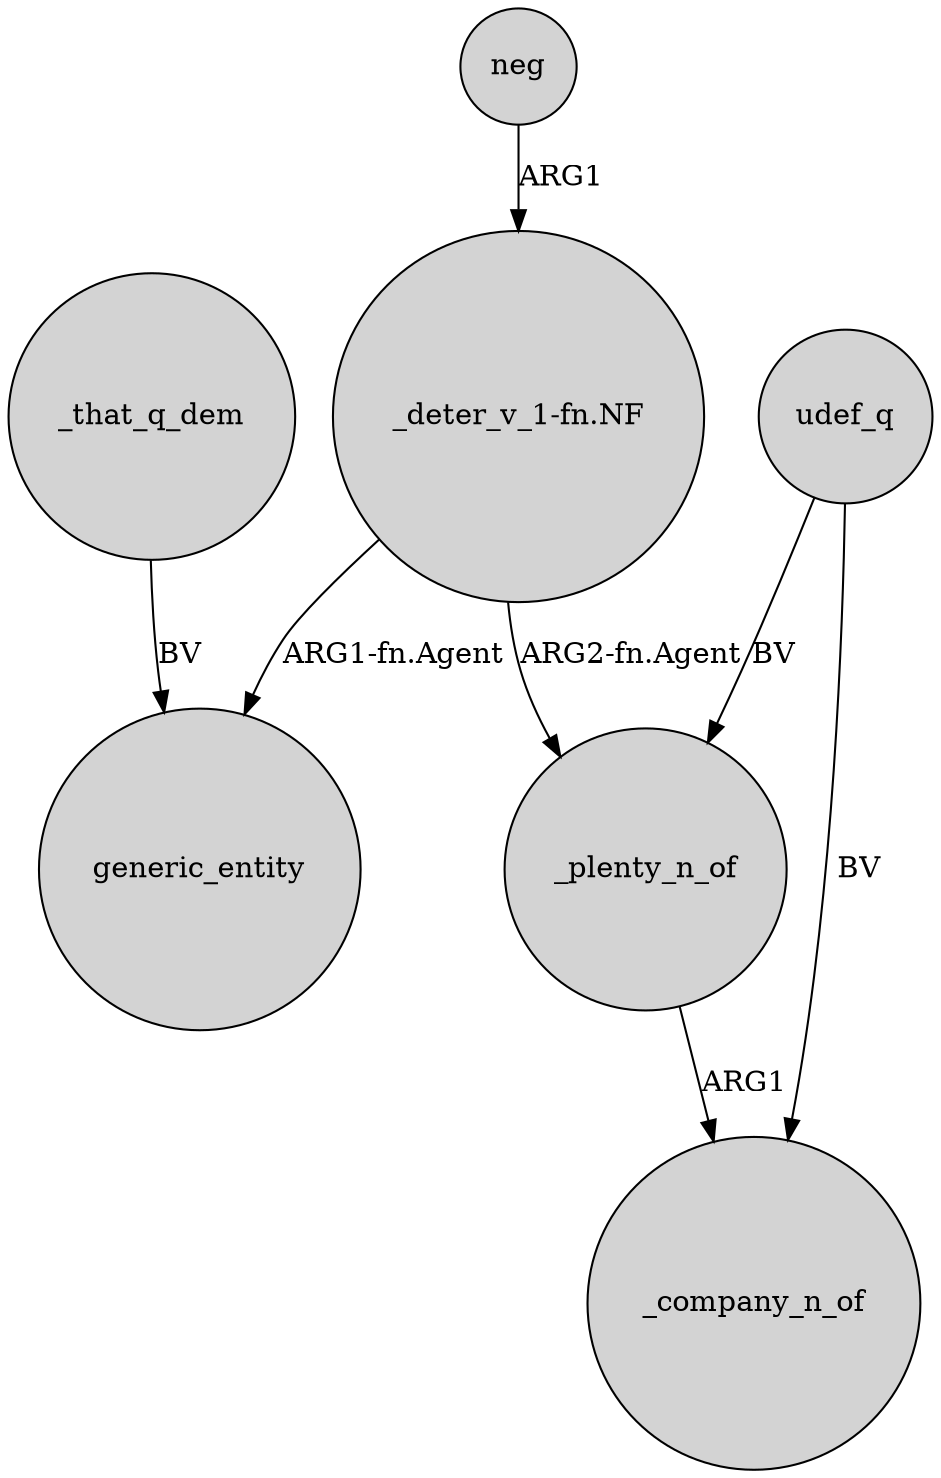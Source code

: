 digraph {
	node [shape=circle style=filled]
	"_deter_v_1-fn.NF" -> generic_entity [label="ARG1-fn.Agent"]
	"_deter_v_1-fn.NF" -> _plenty_n_of [label="ARG2-fn.Agent"]
	udef_q -> _plenty_n_of [label=BV]
	neg -> "_deter_v_1-fn.NF" [label=ARG1]
	udef_q -> _company_n_of [label=BV]
	_that_q_dem -> generic_entity [label=BV]
	_plenty_n_of -> _company_n_of [label=ARG1]
}

